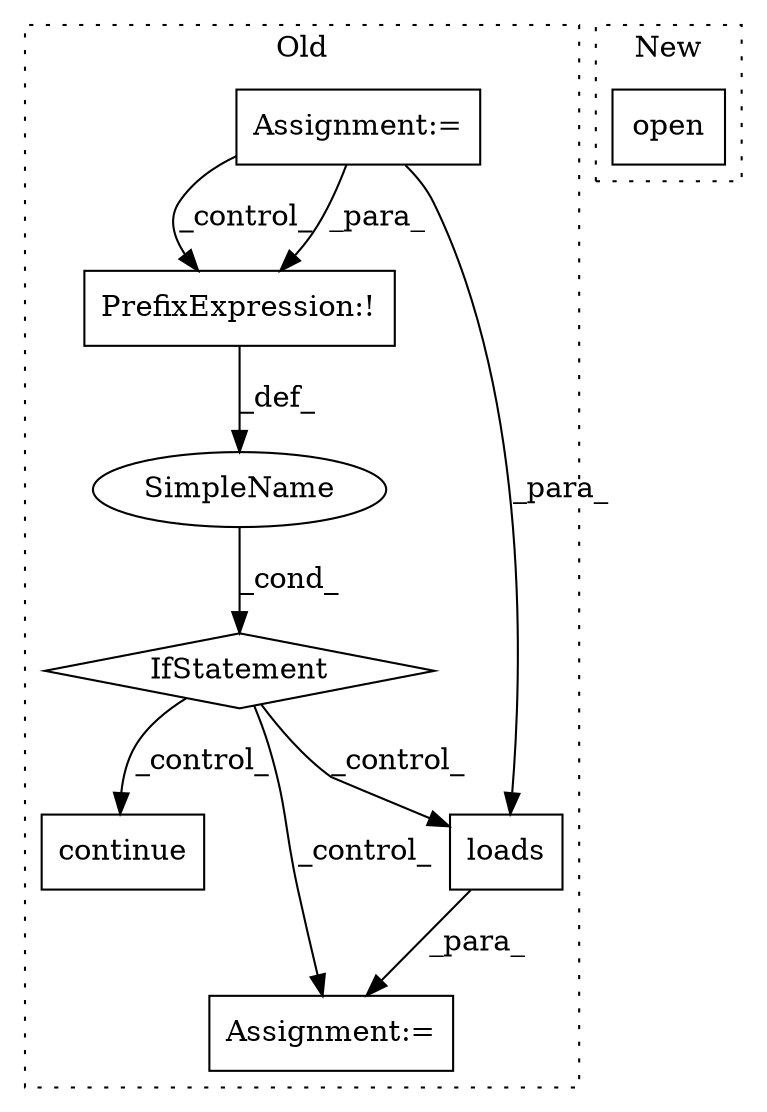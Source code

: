 digraph G {
subgraph cluster0 {
1 [label="continue" a="18" s="840" l="9" shape="box"];
3 [label="IfStatement" a="25" s="811,828" l="4,2" shape="diamond"];
4 [label="SimpleName" a="42" s="" l="" shape="ellipse"];
5 [label="Assignment:=" a="7" s="868" l="1" shape="box"];
6 [label="Assignment:=" a="7" s="406" l="9" shape="box"];
7 [label="PrefixExpression:!" a="38" s="815" l="1" shape="box"];
8 [label="loads" a="32" s="874,908" l="6,1" shape="box"];
label = "Old";
style="dotted";
}
subgraph cluster1 {
2 [label="open" a="32" s="401,429" l="5,1" shape="box"];
label = "New";
style="dotted";
}
3 -> 8 [label="_control_"];
3 -> 1 [label="_control_"];
3 -> 5 [label="_control_"];
4 -> 3 [label="_cond_"];
6 -> 7 [label="_control_"];
6 -> 8 [label="_para_"];
6 -> 7 [label="_para_"];
7 -> 4 [label="_def_"];
8 -> 5 [label="_para_"];
}
